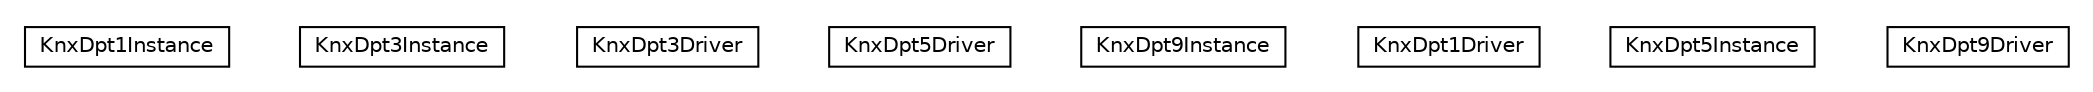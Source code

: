 #!/usr/local/bin/dot
#
# Class diagram 
# Generated by UMLGraph version R5_6-24-gf6e263 (http://www.umlgraph.org/)
#

digraph G {
	edge [fontname="Helvetica",fontsize=10,labelfontname="Helvetica",labelfontsize=10];
	node [fontname="Helvetica",fontsize=10,shape=plaintext];
	nodesep=0.25;
	ranksep=0.5;
	// org.universAAL.lddi.knx.driver.KnxDpt1Instance
	c824962 [label=<<table title="org.universAAL.lddi.knx.driver.KnxDpt1Instance" border="0" cellborder="1" cellspacing="0" cellpadding="2" port="p" href="./KnxDpt1Instance.html">
		<tr><td><table border="0" cellspacing="0" cellpadding="1">
<tr><td align="center" balign="center"> KnxDpt1Instance </td></tr>
		</table></td></tr>
		</table>>, URL="./KnxDpt1Instance.html", fontname="Helvetica", fontcolor="black", fontsize=10.0];
	// org.universAAL.lddi.knx.driver.KnxDpt3Instance
	c824963 [label=<<table title="org.universAAL.lddi.knx.driver.KnxDpt3Instance" border="0" cellborder="1" cellspacing="0" cellpadding="2" port="p" href="./KnxDpt3Instance.html">
		<tr><td><table border="0" cellspacing="0" cellpadding="1">
<tr><td align="center" balign="center"> KnxDpt3Instance </td></tr>
		</table></td></tr>
		</table>>, URL="./KnxDpt3Instance.html", fontname="Helvetica", fontcolor="black", fontsize=10.0];
	// org.universAAL.lddi.knx.driver.KnxDpt3Driver
	c824964 [label=<<table title="org.universAAL.lddi.knx.driver.KnxDpt3Driver" border="0" cellborder="1" cellspacing="0" cellpadding="2" port="p" href="./KnxDpt3Driver.html">
		<tr><td><table border="0" cellspacing="0" cellpadding="1">
<tr><td align="center" balign="center"> KnxDpt3Driver </td></tr>
		</table></td></tr>
		</table>>, URL="./KnxDpt3Driver.html", fontname="Helvetica", fontcolor="black", fontsize=10.0];
	// org.universAAL.lddi.knx.driver.KnxDpt5Driver
	c824965 [label=<<table title="org.universAAL.lddi.knx.driver.KnxDpt5Driver" border="0" cellborder="1" cellspacing="0" cellpadding="2" port="p" href="./KnxDpt5Driver.html">
		<tr><td><table border="0" cellspacing="0" cellpadding="1">
<tr><td align="center" balign="center"> KnxDpt5Driver </td></tr>
		</table></td></tr>
		</table>>, URL="./KnxDpt5Driver.html", fontname="Helvetica", fontcolor="black", fontsize=10.0];
	// org.universAAL.lddi.knx.driver.KnxDpt9Instance
	c824966 [label=<<table title="org.universAAL.lddi.knx.driver.KnxDpt9Instance" border="0" cellborder="1" cellspacing="0" cellpadding="2" port="p" href="./KnxDpt9Instance.html">
		<tr><td><table border="0" cellspacing="0" cellpadding="1">
<tr><td align="center" balign="center"> KnxDpt9Instance </td></tr>
		</table></td></tr>
		</table>>, URL="./KnxDpt9Instance.html", fontname="Helvetica", fontcolor="black", fontsize=10.0];
	// org.universAAL.lddi.knx.driver.KnxDpt1Driver
	c824967 [label=<<table title="org.universAAL.lddi.knx.driver.KnxDpt1Driver" border="0" cellborder="1" cellspacing="0" cellpadding="2" port="p" href="./KnxDpt1Driver.html">
		<tr><td><table border="0" cellspacing="0" cellpadding="1">
<tr><td align="center" balign="center"> KnxDpt1Driver </td></tr>
		</table></td></tr>
		</table>>, URL="./KnxDpt1Driver.html", fontname="Helvetica", fontcolor="black", fontsize=10.0];
	// org.universAAL.lddi.knx.driver.KnxDpt5Instance
	c824968 [label=<<table title="org.universAAL.lddi.knx.driver.KnxDpt5Instance" border="0" cellborder="1" cellspacing="0" cellpadding="2" port="p" href="./KnxDpt5Instance.html">
		<tr><td><table border="0" cellspacing="0" cellpadding="1">
<tr><td align="center" balign="center"> KnxDpt5Instance </td></tr>
		</table></td></tr>
		</table>>, URL="./KnxDpt5Instance.html", fontname="Helvetica", fontcolor="black", fontsize=10.0];
	// org.universAAL.lddi.knx.driver.KnxDpt9Driver
	c824969 [label=<<table title="org.universAAL.lddi.knx.driver.KnxDpt9Driver" border="0" cellborder="1" cellspacing="0" cellpadding="2" port="p" href="./KnxDpt9Driver.html">
		<tr><td><table border="0" cellspacing="0" cellpadding="1">
<tr><td align="center" balign="center"> KnxDpt9Driver </td></tr>
		</table></td></tr>
		</table>>, URL="./KnxDpt9Driver.html", fontname="Helvetica", fontcolor="black", fontsize=10.0];
}

